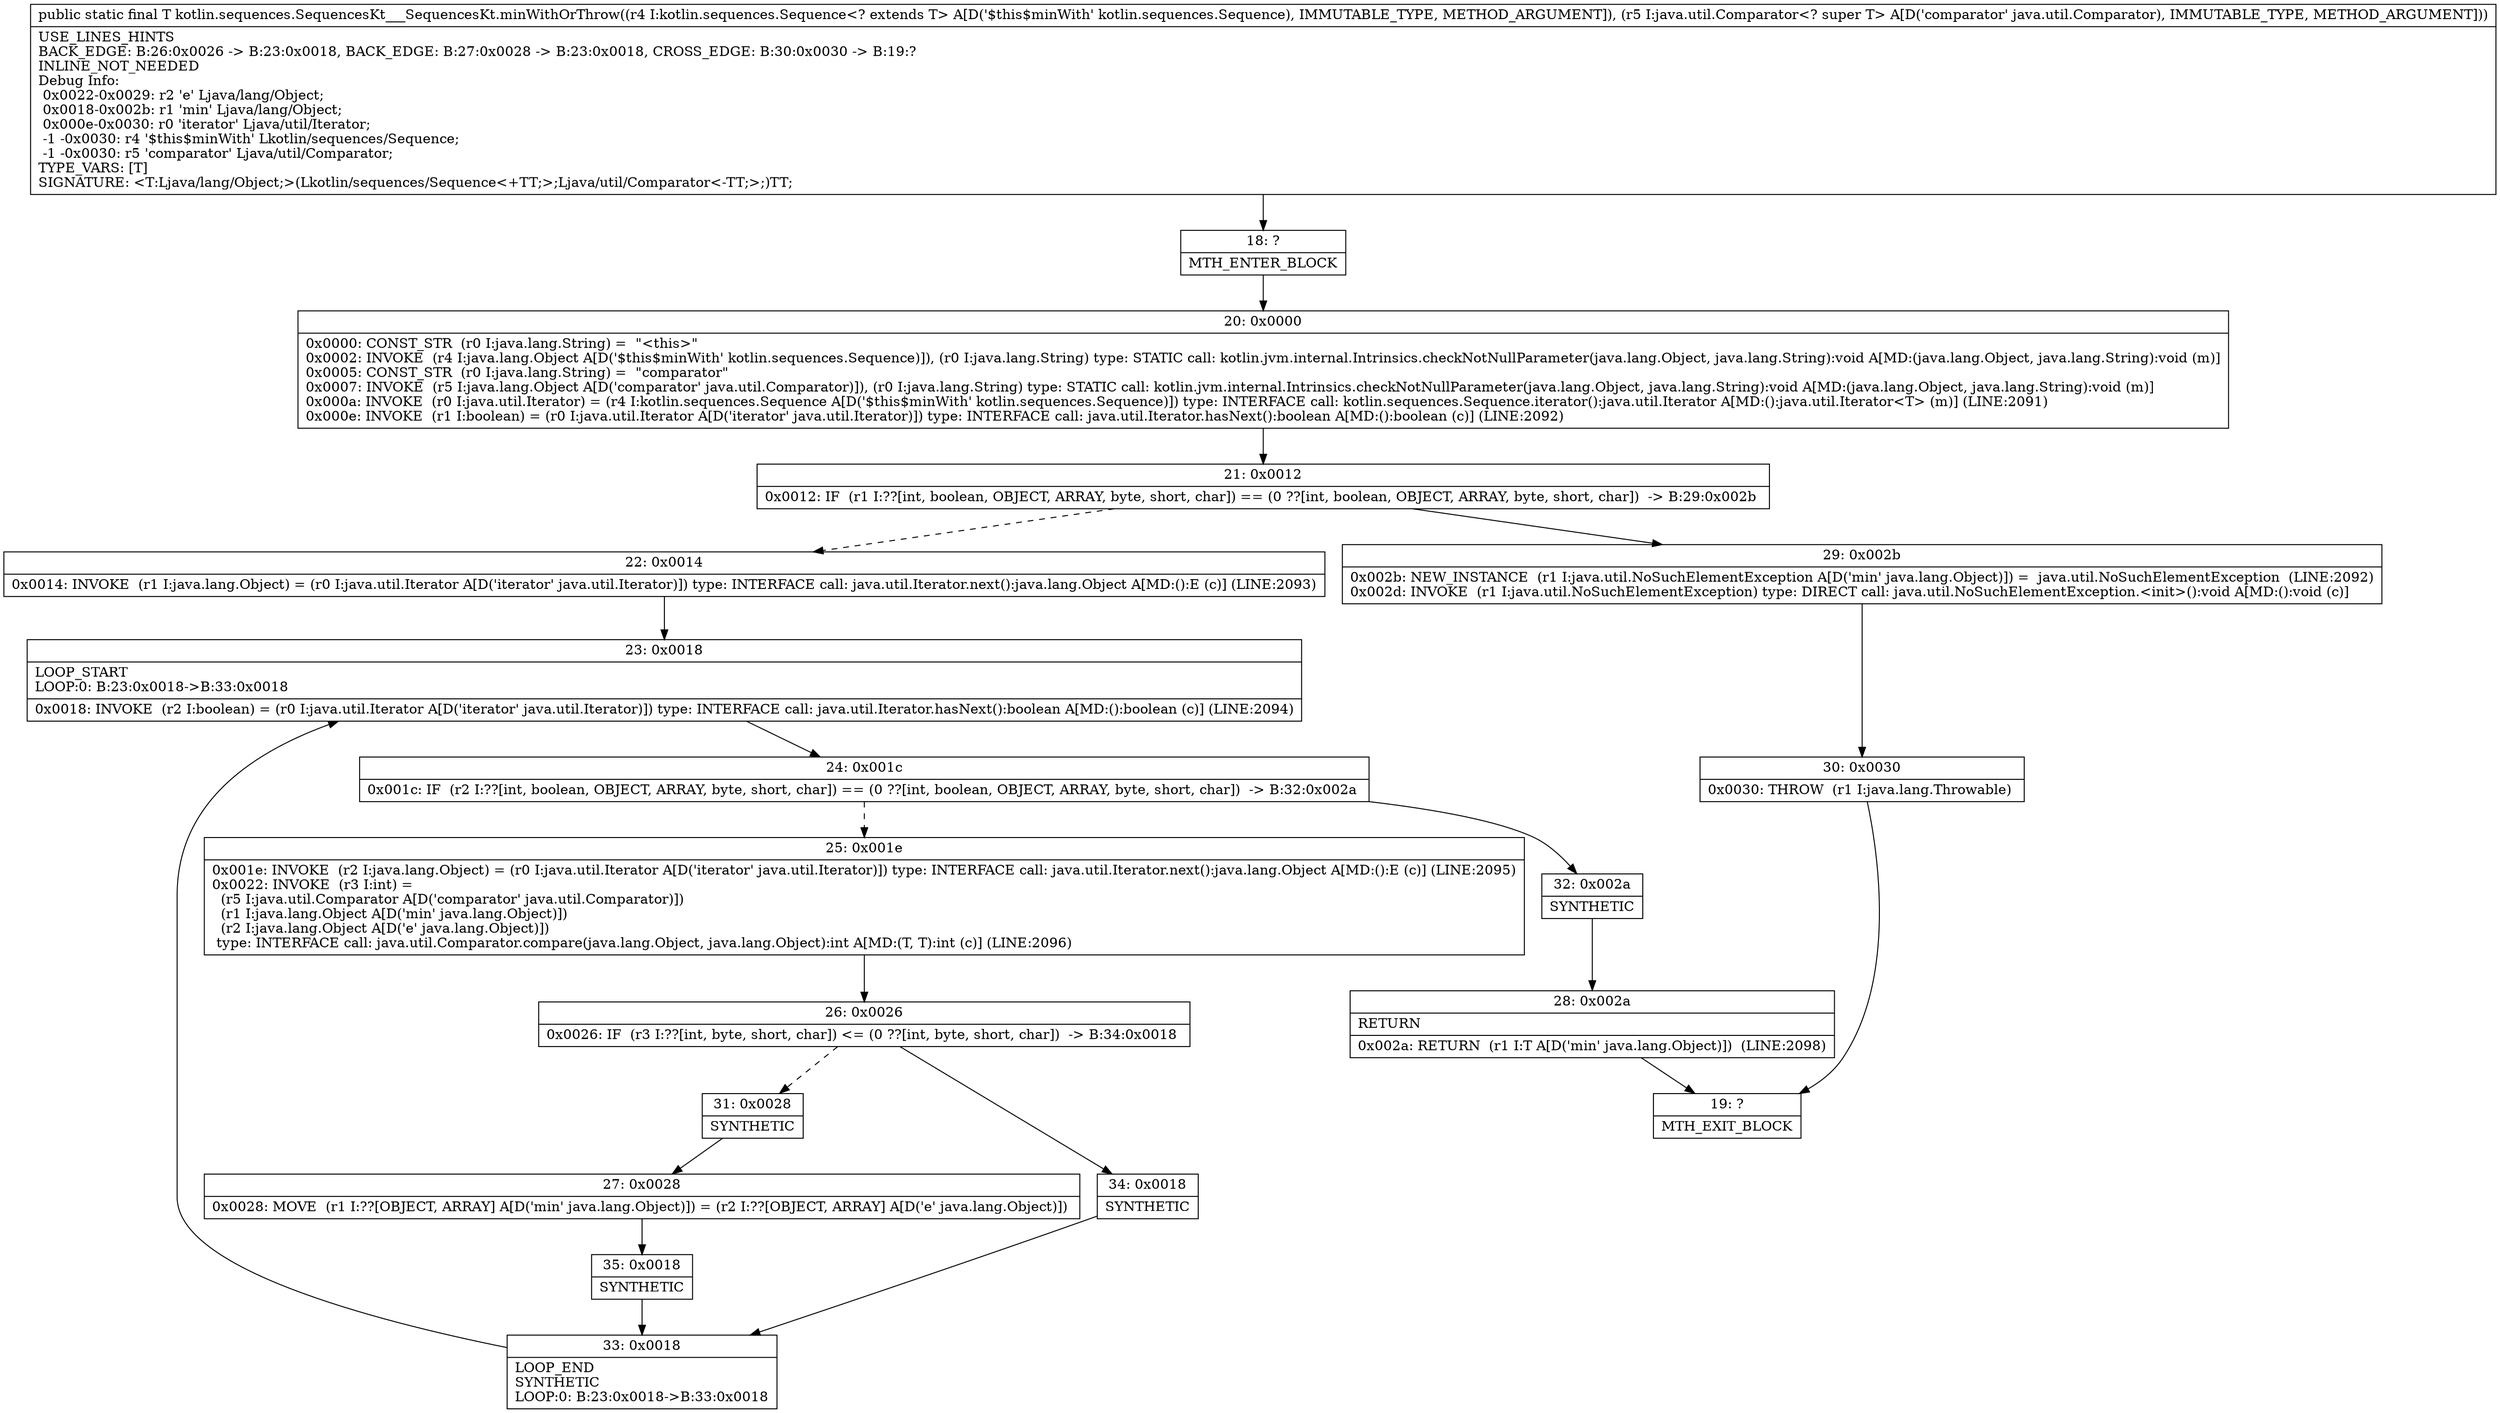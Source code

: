digraph "CFG forkotlin.sequences.SequencesKt___SequencesKt.minWithOrThrow(Lkotlin\/sequences\/Sequence;Ljava\/util\/Comparator;)Ljava\/lang\/Object;" {
Node_18 [shape=record,label="{18\:\ ?|MTH_ENTER_BLOCK\l}"];
Node_20 [shape=record,label="{20\:\ 0x0000|0x0000: CONST_STR  (r0 I:java.lang.String) =  \"\<this\>\" \l0x0002: INVOKE  (r4 I:java.lang.Object A[D('$this$minWith' kotlin.sequences.Sequence)]), (r0 I:java.lang.String) type: STATIC call: kotlin.jvm.internal.Intrinsics.checkNotNullParameter(java.lang.Object, java.lang.String):void A[MD:(java.lang.Object, java.lang.String):void (m)]\l0x0005: CONST_STR  (r0 I:java.lang.String) =  \"comparator\" \l0x0007: INVOKE  (r5 I:java.lang.Object A[D('comparator' java.util.Comparator)]), (r0 I:java.lang.String) type: STATIC call: kotlin.jvm.internal.Intrinsics.checkNotNullParameter(java.lang.Object, java.lang.String):void A[MD:(java.lang.Object, java.lang.String):void (m)]\l0x000a: INVOKE  (r0 I:java.util.Iterator) = (r4 I:kotlin.sequences.Sequence A[D('$this$minWith' kotlin.sequences.Sequence)]) type: INTERFACE call: kotlin.sequences.Sequence.iterator():java.util.Iterator A[MD:():java.util.Iterator\<T\> (m)] (LINE:2091)\l0x000e: INVOKE  (r1 I:boolean) = (r0 I:java.util.Iterator A[D('iterator' java.util.Iterator)]) type: INTERFACE call: java.util.Iterator.hasNext():boolean A[MD:():boolean (c)] (LINE:2092)\l}"];
Node_21 [shape=record,label="{21\:\ 0x0012|0x0012: IF  (r1 I:??[int, boolean, OBJECT, ARRAY, byte, short, char]) == (0 ??[int, boolean, OBJECT, ARRAY, byte, short, char])  \-\> B:29:0x002b \l}"];
Node_22 [shape=record,label="{22\:\ 0x0014|0x0014: INVOKE  (r1 I:java.lang.Object) = (r0 I:java.util.Iterator A[D('iterator' java.util.Iterator)]) type: INTERFACE call: java.util.Iterator.next():java.lang.Object A[MD:():E (c)] (LINE:2093)\l}"];
Node_23 [shape=record,label="{23\:\ 0x0018|LOOP_START\lLOOP:0: B:23:0x0018\-\>B:33:0x0018\l|0x0018: INVOKE  (r2 I:boolean) = (r0 I:java.util.Iterator A[D('iterator' java.util.Iterator)]) type: INTERFACE call: java.util.Iterator.hasNext():boolean A[MD:():boolean (c)] (LINE:2094)\l}"];
Node_24 [shape=record,label="{24\:\ 0x001c|0x001c: IF  (r2 I:??[int, boolean, OBJECT, ARRAY, byte, short, char]) == (0 ??[int, boolean, OBJECT, ARRAY, byte, short, char])  \-\> B:32:0x002a \l}"];
Node_25 [shape=record,label="{25\:\ 0x001e|0x001e: INVOKE  (r2 I:java.lang.Object) = (r0 I:java.util.Iterator A[D('iterator' java.util.Iterator)]) type: INTERFACE call: java.util.Iterator.next():java.lang.Object A[MD:():E (c)] (LINE:2095)\l0x0022: INVOKE  (r3 I:int) = \l  (r5 I:java.util.Comparator A[D('comparator' java.util.Comparator)])\l  (r1 I:java.lang.Object A[D('min' java.lang.Object)])\l  (r2 I:java.lang.Object A[D('e' java.lang.Object)])\l type: INTERFACE call: java.util.Comparator.compare(java.lang.Object, java.lang.Object):int A[MD:(T, T):int (c)] (LINE:2096)\l}"];
Node_26 [shape=record,label="{26\:\ 0x0026|0x0026: IF  (r3 I:??[int, byte, short, char]) \<= (0 ??[int, byte, short, char])  \-\> B:34:0x0018 \l}"];
Node_31 [shape=record,label="{31\:\ 0x0028|SYNTHETIC\l}"];
Node_27 [shape=record,label="{27\:\ 0x0028|0x0028: MOVE  (r1 I:??[OBJECT, ARRAY] A[D('min' java.lang.Object)]) = (r2 I:??[OBJECT, ARRAY] A[D('e' java.lang.Object)]) \l}"];
Node_35 [shape=record,label="{35\:\ 0x0018|SYNTHETIC\l}"];
Node_33 [shape=record,label="{33\:\ 0x0018|LOOP_END\lSYNTHETIC\lLOOP:0: B:23:0x0018\-\>B:33:0x0018\l}"];
Node_34 [shape=record,label="{34\:\ 0x0018|SYNTHETIC\l}"];
Node_32 [shape=record,label="{32\:\ 0x002a|SYNTHETIC\l}"];
Node_28 [shape=record,label="{28\:\ 0x002a|RETURN\l|0x002a: RETURN  (r1 I:T A[D('min' java.lang.Object)])  (LINE:2098)\l}"];
Node_19 [shape=record,label="{19\:\ ?|MTH_EXIT_BLOCK\l}"];
Node_29 [shape=record,label="{29\:\ 0x002b|0x002b: NEW_INSTANCE  (r1 I:java.util.NoSuchElementException A[D('min' java.lang.Object)]) =  java.util.NoSuchElementException  (LINE:2092)\l0x002d: INVOKE  (r1 I:java.util.NoSuchElementException) type: DIRECT call: java.util.NoSuchElementException.\<init\>():void A[MD:():void (c)]\l}"];
Node_30 [shape=record,label="{30\:\ 0x0030|0x0030: THROW  (r1 I:java.lang.Throwable) \l}"];
MethodNode[shape=record,label="{public static final T kotlin.sequences.SequencesKt___SequencesKt.minWithOrThrow((r4 I:kotlin.sequences.Sequence\<? extends T\> A[D('$this$minWith' kotlin.sequences.Sequence), IMMUTABLE_TYPE, METHOD_ARGUMENT]), (r5 I:java.util.Comparator\<? super T\> A[D('comparator' java.util.Comparator), IMMUTABLE_TYPE, METHOD_ARGUMENT]))  | USE_LINES_HINTS\lBACK_EDGE: B:26:0x0026 \-\> B:23:0x0018, BACK_EDGE: B:27:0x0028 \-\> B:23:0x0018, CROSS_EDGE: B:30:0x0030 \-\> B:19:?\lINLINE_NOT_NEEDED\lDebug Info:\l  0x0022\-0x0029: r2 'e' Ljava\/lang\/Object;\l  0x0018\-0x002b: r1 'min' Ljava\/lang\/Object;\l  0x000e\-0x0030: r0 'iterator' Ljava\/util\/Iterator;\l  \-1 \-0x0030: r4 '$this$minWith' Lkotlin\/sequences\/Sequence;\l  \-1 \-0x0030: r5 'comparator' Ljava\/util\/Comparator;\lTYPE_VARS: [T]\lSIGNATURE: \<T:Ljava\/lang\/Object;\>(Lkotlin\/sequences\/Sequence\<+TT;\>;Ljava\/util\/Comparator\<\-TT;\>;)TT;\l}"];
MethodNode -> Node_18;Node_18 -> Node_20;
Node_20 -> Node_21;
Node_21 -> Node_22[style=dashed];
Node_21 -> Node_29;
Node_22 -> Node_23;
Node_23 -> Node_24;
Node_24 -> Node_25[style=dashed];
Node_24 -> Node_32;
Node_25 -> Node_26;
Node_26 -> Node_31[style=dashed];
Node_26 -> Node_34;
Node_31 -> Node_27;
Node_27 -> Node_35;
Node_35 -> Node_33;
Node_33 -> Node_23;
Node_34 -> Node_33;
Node_32 -> Node_28;
Node_28 -> Node_19;
Node_29 -> Node_30;
Node_30 -> Node_19;
}

